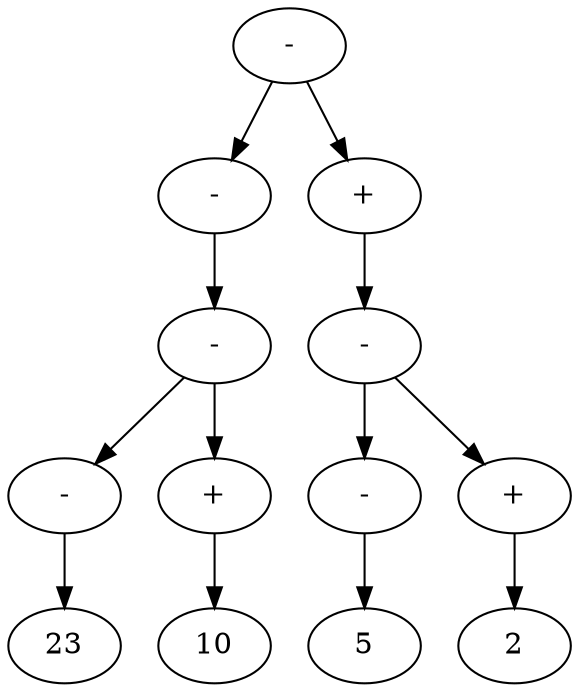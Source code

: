 digraph "expression" {
0 [label = "-"];
1 [label = "-"];
2 [label = "-"];
3 [label = "-"];
4 [label = "23"];
5 [label = "+"];
6 [label = "10"];
7 [label = "+"];
8 [label = "-"];
9 [label = "-"];
10 [label = "5"];
11 [label = "+"];
12 [label = "2"];
3 -> 4
5 -> 6
2 -> 3
2 -> 5
1 -> 2
9 -> 10
11 -> 12
8 -> 9
8 -> 11
7 -> 8
0 -> 1
0 -> 7
}